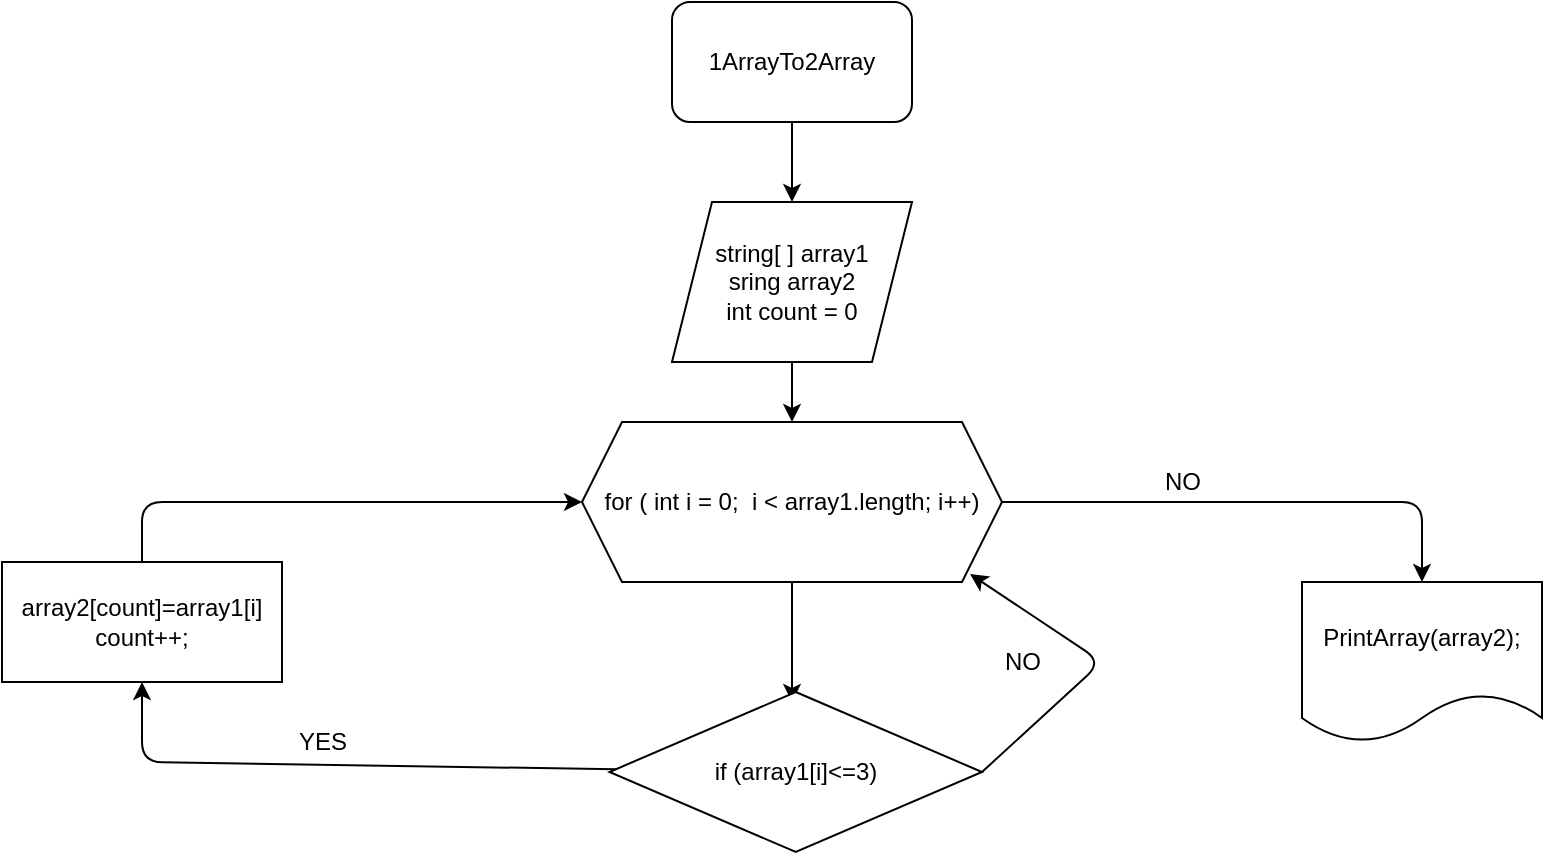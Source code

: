 <mxfile>
    <diagram id="oL2RtSe4UOy5Jhw2zlgm" name="Page-1">
        <mxGraphModel dx="2040" dy="491" grid="1" gridSize="10" guides="1" tooltips="1" connect="1" arrows="1" fold="1" page="1" pageScale="1" pageWidth="850" pageHeight="1100" math="0" shadow="0">
            <root>
                <mxCell id="0"/>
                <mxCell id="1" parent="0"/>
                <mxCell id="4" style="edgeStyle=none;html=1;" edge="1" parent="1" source="3">
                    <mxGeometry relative="1" as="geometry">
                        <mxPoint x="365" y="130" as="targetPoint"/>
                    </mxGeometry>
                </mxCell>
                <mxCell id="3" value="1ArrayTo2Array" style="rounded=1;whiteSpace=wrap;html=1;" vertex="1" parent="1">
                    <mxGeometry x="305" y="30" width="120" height="60" as="geometry"/>
                </mxCell>
                <mxCell id="7" value="" style="edgeStyle=none;html=1;" edge="1" parent="1" source="5" target="6">
                    <mxGeometry relative="1" as="geometry"/>
                </mxCell>
                <mxCell id="5" value="&lt;br&gt;&lt;br&gt;string[ ] array1&lt;br&gt;sring array2&lt;br&gt;int count = 0&lt;br&gt;&lt;br&gt;&amp;nbsp;" style="shape=parallelogram;perimeter=parallelogramPerimeter;whiteSpace=wrap;html=1;fixedSize=1;" vertex="1" parent="1">
                    <mxGeometry x="305" y="130" width="120" height="80" as="geometry"/>
                </mxCell>
                <mxCell id="11" style="edgeStyle=none;html=1;" edge="1" parent="1" source="6">
                    <mxGeometry relative="1" as="geometry">
                        <mxPoint x="365" y="380" as="targetPoint"/>
                    </mxGeometry>
                </mxCell>
                <mxCell id="12" style="edgeStyle=none;html=1;entryX=0.5;entryY=0;entryDx=0;entryDy=0;" edge="1" parent="1" source="6" target="10">
                    <mxGeometry relative="1" as="geometry">
                        <Array as="points">
                            <mxPoint x="580" y="280"/>
                            <mxPoint x="680" y="280"/>
                        </Array>
                    </mxGeometry>
                </mxCell>
                <mxCell id="6" value="for ( int i = 0;&amp;nbsp; i &amp;lt; array1.length; i++)" style="shape=hexagon;perimeter=hexagonPerimeter2;whiteSpace=wrap;html=1;fixedSize=1;" vertex="1" parent="1">
                    <mxGeometry x="260" y="240" width="210" height="80" as="geometry"/>
                </mxCell>
                <mxCell id="13" style="edgeStyle=none;html=1;entryX=0.5;entryY=1;entryDx=0;entryDy=0;" edge="1" parent="1" source="8" target="9">
                    <mxGeometry relative="1" as="geometry">
                        <Array as="points">
                            <mxPoint x="40" y="410"/>
                        </Array>
                    </mxGeometry>
                </mxCell>
                <mxCell id="19" style="edgeStyle=none;html=1;entryX=0.924;entryY=0.95;entryDx=0;entryDy=0;entryPerimeter=0;exitX=1;exitY=0.5;exitDx=0;exitDy=0;" edge="1" parent="1" source="8" target="6">
                    <mxGeometry relative="1" as="geometry">
                        <Array as="points">
                            <mxPoint x="520" y="360"/>
                        </Array>
                    </mxGeometry>
                </mxCell>
                <mxCell id="8" value="if (array1[i]&amp;lt;=3)" style="rhombus;whiteSpace=wrap;html=1;" vertex="1" parent="1">
                    <mxGeometry x="273.75" y="375" width="186.25" height="80" as="geometry"/>
                </mxCell>
                <mxCell id="14" style="edgeStyle=none;html=1;entryX=0;entryY=0.5;entryDx=0;entryDy=0;" edge="1" parent="1" source="9" target="6">
                    <mxGeometry relative="1" as="geometry">
                        <mxPoint x="250" y="280" as="targetPoint"/>
                        <Array as="points">
                            <mxPoint x="40" y="280"/>
                        </Array>
                    </mxGeometry>
                </mxCell>
                <mxCell id="9" value="array2[count]=array1[i]&lt;br&gt;count++;" style="rounded=0;whiteSpace=wrap;html=1;" vertex="1" parent="1">
                    <mxGeometry x="-30" y="310" width="140" height="60" as="geometry"/>
                </mxCell>
                <mxCell id="10" value="PrintArray(array2);" style="shape=document;whiteSpace=wrap;html=1;boundedLbl=1;" vertex="1" parent="1">
                    <mxGeometry x="620" y="320" width="120" height="80" as="geometry"/>
                </mxCell>
                <mxCell id="16" value="YES" style="text;html=1;align=center;verticalAlign=middle;resizable=0;points=[];autosize=1;strokeColor=none;fillColor=none;" vertex="1" parent="1">
                    <mxGeometry x="105" y="385" width="50" height="30" as="geometry"/>
                </mxCell>
                <mxCell id="17" value="NO" style="text;html=1;align=center;verticalAlign=middle;resizable=0;points=[];autosize=1;strokeColor=none;fillColor=none;" vertex="1" parent="1">
                    <mxGeometry x="460" y="345" width="40" height="30" as="geometry"/>
                </mxCell>
                <mxCell id="18" value="NO" style="text;html=1;align=center;verticalAlign=middle;resizable=0;points=[];autosize=1;strokeColor=none;fillColor=none;" vertex="1" parent="1">
                    <mxGeometry x="540" y="255" width="40" height="30" as="geometry"/>
                </mxCell>
            </root>
        </mxGraphModel>
    </diagram>
</mxfile>
